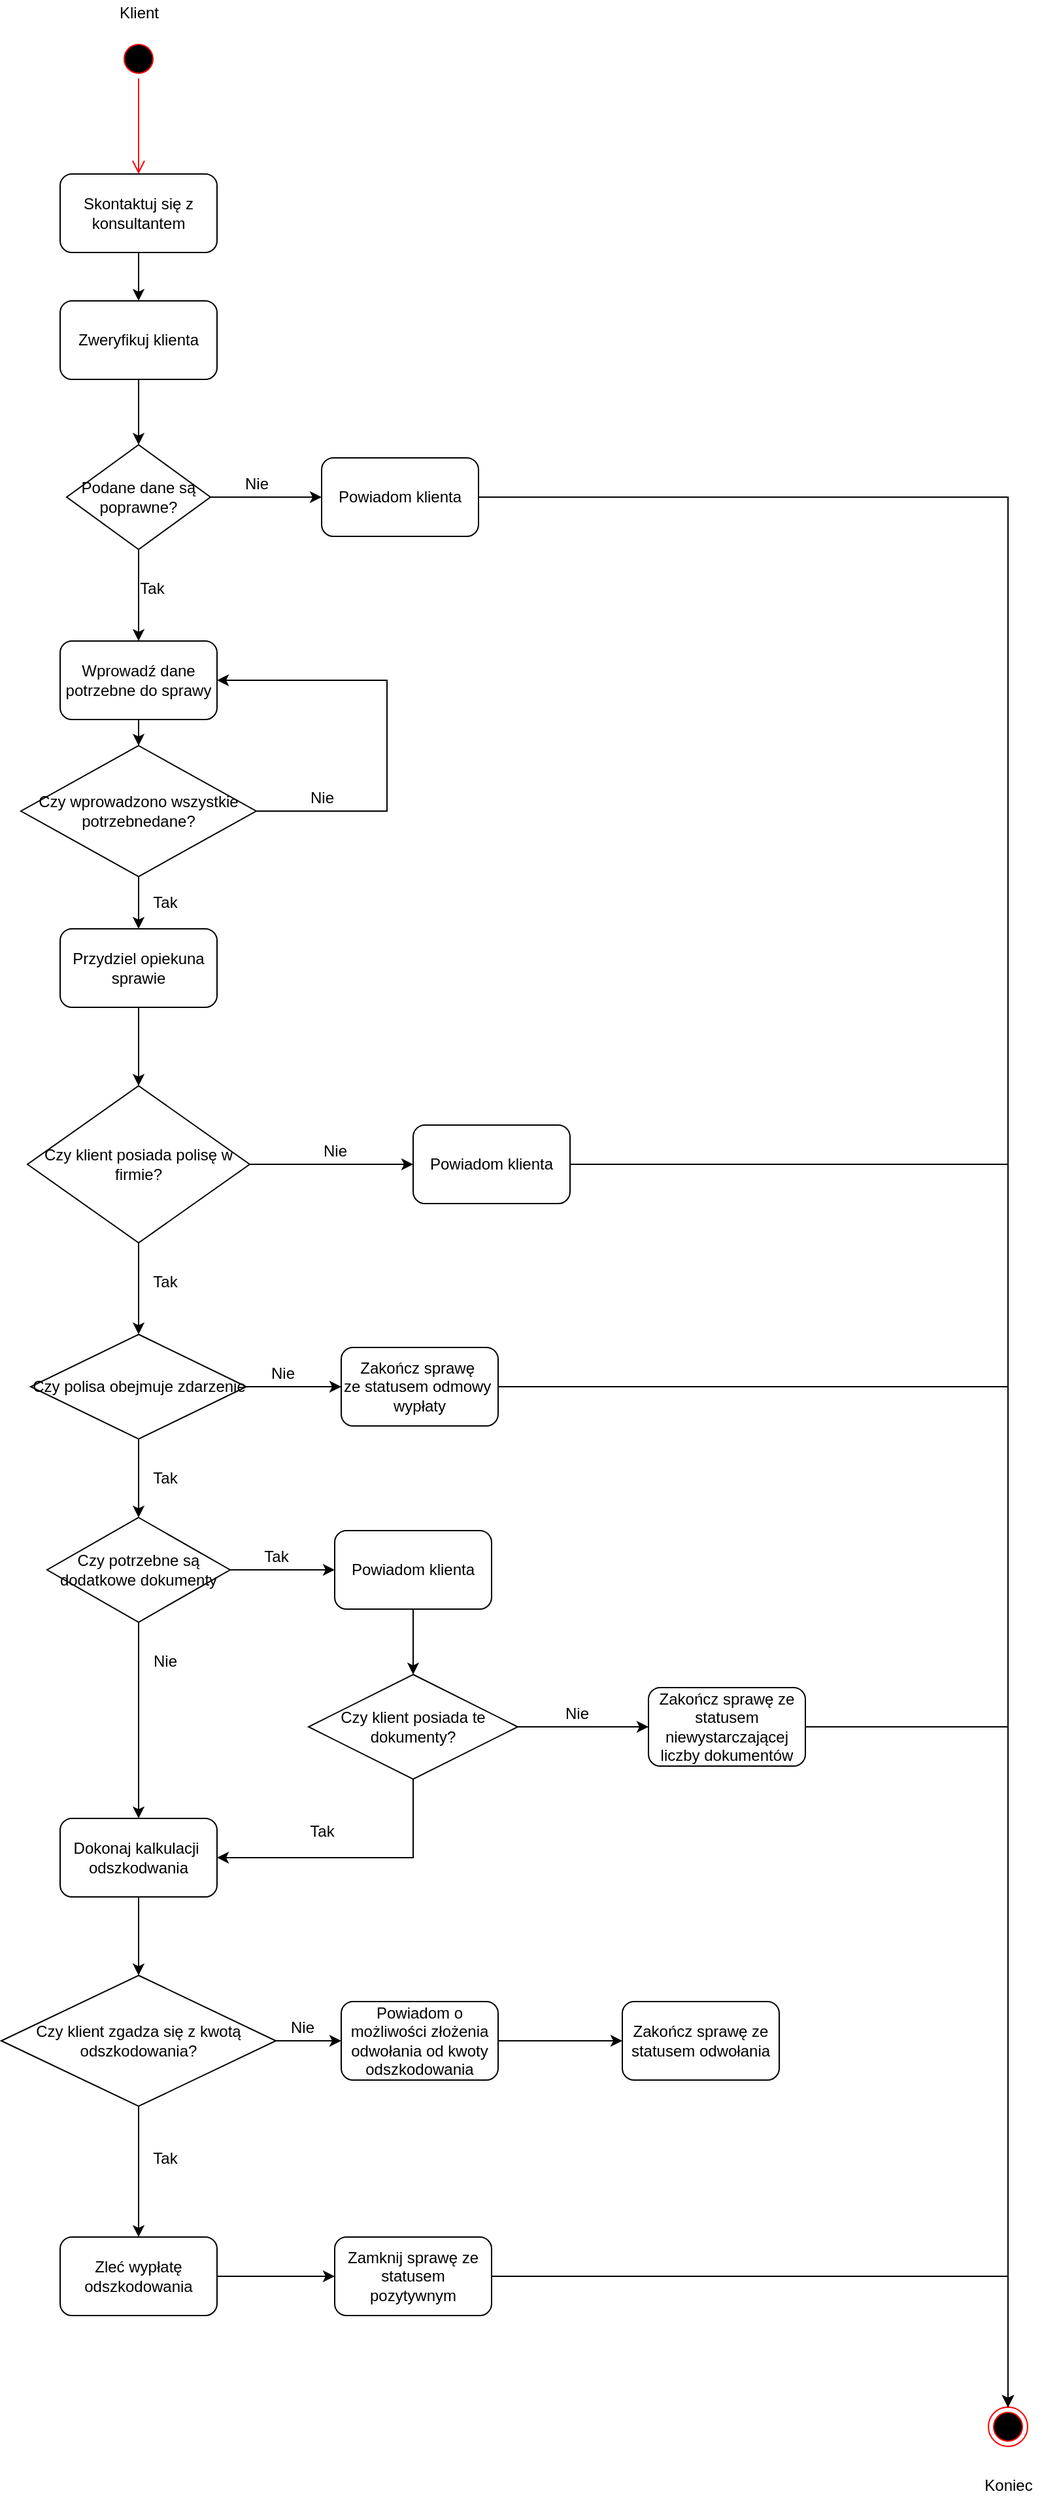 <mxfile version="14.5.6" type="device"><diagram name="Page-1" id="e7e014a7-5840-1c2e-5031-d8a46d1fe8dd"><mxGraphModel dx="1221" dy="645" grid="1" gridSize="10" guides="1" tooltips="1" connect="1" arrows="1" fold="1" page="1" pageScale="1" pageWidth="1169" pageHeight="826" background="#ffffff" math="0" shadow="0"><root><mxCell id="0"/><mxCell id="1" parent="0"/><mxCell id="u5Hw4c-dXjJ2FlritBbq-47" style="edgeStyle=orthogonalEdgeStyle;rounded=0;orthogonalLoop=1;jettySize=auto;html=1;" edge="1" parent="1" source="u5Hw4c-dXjJ2FlritBbq-41" target="u5Hw4c-dXjJ2FlritBbq-46"><mxGeometry relative="1" as="geometry"/></mxCell><mxCell id="u5Hw4c-dXjJ2FlritBbq-41" value="Skontaktuj się z konsultantem" style="rounded=1;whiteSpace=wrap;html=1;" vertex="1" parent="1"><mxGeometry x="110" y="153" width="120" height="60" as="geometry"/></mxCell><mxCell id="u5Hw4c-dXjJ2FlritBbq-42" value="Kli" style="ellipse;html=1;shape=startState;fillColor=#000000;strokeColor=#ff0000;" vertex="1" parent="1"><mxGeometry x="155" y="50" width="30" height="30" as="geometry"/></mxCell><mxCell id="u5Hw4c-dXjJ2FlritBbq-43" value="" style="edgeStyle=orthogonalEdgeStyle;html=1;verticalAlign=bottom;endArrow=open;endSize=8;strokeColor=#ff0000;entryX=0.5;entryY=0;entryDx=0;entryDy=0;" edge="1" source="u5Hw4c-dXjJ2FlritBbq-42" parent="1" target="u5Hw4c-dXjJ2FlritBbq-41"><mxGeometry relative="1" as="geometry"><mxPoint x="170" y="140" as="targetPoint"/></mxGeometry></mxCell><mxCell id="u5Hw4c-dXjJ2FlritBbq-44" value="Klient" style="text;html=1;align=center;verticalAlign=middle;resizable=0;points=[];autosize=1;" vertex="1" parent="1"><mxGeometry x="145" y="20" width="50" height="20" as="geometry"/></mxCell><mxCell id="u5Hw4c-dXjJ2FlritBbq-48" style="edgeStyle=orthogonalEdgeStyle;rounded=0;orthogonalLoop=1;jettySize=auto;html=1;" edge="1" parent="1" source="u5Hw4c-dXjJ2FlritBbq-45"><mxGeometry relative="1" as="geometry"><mxPoint x="310" y="400" as="targetPoint"/></mxGeometry></mxCell><mxCell id="u5Hw4c-dXjJ2FlritBbq-51" style="edgeStyle=orthogonalEdgeStyle;rounded=0;orthogonalLoop=1;jettySize=auto;html=1;entryX=0.5;entryY=0;entryDx=0;entryDy=0;" edge="1" parent="1" source="u5Hw4c-dXjJ2FlritBbq-45" target="u5Hw4c-dXjJ2FlritBbq-50"><mxGeometry relative="1" as="geometry"/></mxCell><mxCell id="u5Hw4c-dXjJ2FlritBbq-45" value="Podane dane są poprawne?" style="rhombus;whiteSpace=wrap;html=1;" vertex="1" parent="1"><mxGeometry x="115" y="360" width="110" height="80" as="geometry"/></mxCell><mxCell id="u5Hw4c-dXjJ2FlritBbq-54" style="edgeStyle=orthogonalEdgeStyle;rounded=0;orthogonalLoop=1;jettySize=auto;html=1;entryX=0.5;entryY=0;entryDx=0;entryDy=0;" edge="1" parent="1" source="u5Hw4c-dXjJ2FlritBbq-46" target="u5Hw4c-dXjJ2FlritBbq-45"><mxGeometry relative="1" as="geometry"/></mxCell><mxCell id="u5Hw4c-dXjJ2FlritBbq-46" value="Zweryfikuj klienta" style="rounded=1;whiteSpace=wrap;html=1;" vertex="1" parent="1"><mxGeometry x="110" y="250" width="120" height="60" as="geometry"/></mxCell><mxCell id="u5Hw4c-dXjJ2FlritBbq-75" style="edgeStyle=orthogonalEdgeStyle;rounded=0;orthogonalLoop=1;jettySize=auto;html=1;entryX=0.5;entryY=0;entryDx=0;entryDy=0;" edge="1" parent="1" source="u5Hw4c-dXjJ2FlritBbq-49" target="u5Hw4c-dXjJ2FlritBbq-66"><mxGeometry relative="1" as="geometry"/></mxCell><mxCell id="u5Hw4c-dXjJ2FlritBbq-49" value="Powiadom klienta" style="rounded=1;whiteSpace=wrap;html=1;" vertex="1" parent="1"><mxGeometry x="310" y="370" width="120" height="60" as="geometry"/></mxCell><mxCell id="u5Hw4c-dXjJ2FlritBbq-56" style="edgeStyle=orthogonalEdgeStyle;rounded=0;orthogonalLoop=1;jettySize=auto;html=1;" edge="1" parent="1" source="u5Hw4c-dXjJ2FlritBbq-50" target="u5Hw4c-dXjJ2FlritBbq-55"><mxGeometry relative="1" as="geometry"/></mxCell><mxCell id="u5Hw4c-dXjJ2FlritBbq-50" value="Wprowadź dane potrzebne do sprawy" style="rounded=1;whiteSpace=wrap;html=1;" vertex="1" parent="1"><mxGeometry x="110" y="510" width="120" height="60" as="geometry"/></mxCell><mxCell id="u5Hw4c-dXjJ2FlritBbq-52" value="Tak" style="text;html=1;align=center;verticalAlign=middle;resizable=0;points=[];autosize=1;" vertex="1" parent="1"><mxGeometry x="165" y="460" width="30" height="20" as="geometry"/></mxCell><mxCell id="u5Hw4c-dXjJ2FlritBbq-53" value="Nie" style="text;html=1;align=center;verticalAlign=middle;resizable=0;points=[];autosize=1;" vertex="1" parent="1"><mxGeometry x="245" y="380" width="30" height="20" as="geometry"/></mxCell><mxCell id="u5Hw4c-dXjJ2FlritBbq-57" style="edgeStyle=orthogonalEdgeStyle;rounded=0;orthogonalLoop=1;jettySize=auto;html=1;entryX=1;entryY=0.5;entryDx=0;entryDy=0;" edge="1" parent="1" source="u5Hw4c-dXjJ2FlritBbq-55" target="u5Hw4c-dXjJ2FlritBbq-50"><mxGeometry relative="1" as="geometry"><Array as="points"><mxPoint x="360" y="640"/><mxPoint x="360" y="540"/></Array></mxGeometry></mxCell><mxCell id="u5Hw4c-dXjJ2FlritBbq-60" style="edgeStyle=orthogonalEdgeStyle;rounded=0;orthogonalLoop=1;jettySize=auto;html=1;entryX=0.5;entryY=0;entryDx=0;entryDy=0;" edge="1" parent="1" source="u5Hw4c-dXjJ2FlritBbq-55" target="u5Hw4c-dXjJ2FlritBbq-59"><mxGeometry relative="1" as="geometry"/></mxCell><mxCell id="u5Hw4c-dXjJ2FlritBbq-55" value="Czy wprowadzono wszystkie potrzebnedane?" style="rhombus;whiteSpace=wrap;html=1;" vertex="1" parent="1"><mxGeometry x="80" y="590" width="180" height="100" as="geometry"/></mxCell><mxCell id="u5Hw4c-dXjJ2FlritBbq-58" value="Nie" style="text;html=1;align=center;verticalAlign=middle;resizable=0;points=[];autosize=1;" vertex="1" parent="1"><mxGeometry x="295" y="620" width="30" height="20" as="geometry"/></mxCell><mxCell id="u5Hw4c-dXjJ2FlritBbq-65" style="edgeStyle=orthogonalEdgeStyle;rounded=0;orthogonalLoop=1;jettySize=auto;html=1;entryX=0.5;entryY=0;entryDx=0;entryDy=0;" edge="1" parent="1" source="u5Hw4c-dXjJ2FlritBbq-59" target="u5Hw4c-dXjJ2FlritBbq-64"><mxGeometry relative="1" as="geometry"/></mxCell><mxCell id="u5Hw4c-dXjJ2FlritBbq-59" value="Przydziel opiekuna sprawie" style="rounded=1;whiteSpace=wrap;html=1;" vertex="1" parent="1"><mxGeometry x="110" y="730" width="120" height="60" as="geometry"/></mxCell><mxCell id="u5Hw4c-dXjJ2FlritBbq-62" value="Tak" style="text;html=1;align=center;verticalAlign=middle;resizable=0;points=[];autosize=1;" vertex="1" parent="1"><mxGeometry x="175" y="700" width="30" height="20" as="geometry"/></mxCell><mxCell id="u5Hw4c-dXjJ2FlritBbq-71" style="edgeStyle=orthogonalEdgeStyle;rounded=0;orthogonalLoop=1;jettySize=auto;html=1;entryX=0;entryY=0.5;entryDx=0;entryDy=0;" edge="1" parent="1" source="u5Hw4c-dXjJ2FlritBbq-64" target="u5Hw4c-dXjJ2FlritBbq-70"><mxGeometry relative="1" as="geometry"/></mxCell><mxCell id="u5Hw4c-dXjJ2FlritBbq-77" style="edgeStyle=orthogonalEdgeStyle;rounded=0;orthogonalLoop=1;jettySize=auto;html=1;entryX=0.5;entryY=0;entryDx=0;entryDy=0;" edge="1" parent="1" source="u5Hw4c-dXjJ2FlritBbq-64" target="u5Hw4c-dXjJ2FlritBbq-87"><mxGeometry relative="1" as="geometry"><mxPoint x="170" y="1050" as="targetPoint"/></mxGeometry></mxCell><mxCell id="u5Hw4c-dXjJ2FlritBbq-64" value="Czy klient posiada polisę w firmie?" style="rhombus;whiteSpace=wrap;html=1;" vertex="1" parent="1"><mxGeometry x="85" y="850" width="170" height="120" as="geometry"/></mxCell><mxCell id="u5Hw4c-dXjJ2FlritBbq-66" value="" style="ellipse;html=1;shape=endState;fillColor=#000000;strokeColor=#ff0000;" vertex="1" parent="1"><mxGeometry x="820" y="1860" width="30" height="30" as="geometry"/></mxCell><mxCell id="u5Hw4c-dXjJ2FlritBbq-73" style="edgeStyle=orthogonalEdgeStyle;rounded=0;orthogonalLoop=1;jettySize=auto;html=1;entryX=0.5;entryY=0;entryDx=0;entryDy=0;" edge="1" parent="1" source="u5Hw4c-dXjJ2FlritBbq-70" target="u5Hw4c-dXjJ2FlritBbq-66"><mxGeometry relative="1" as="geometry"/></mxCell><mxCell id="u5Hw4c-dXjJ2FlritBbq-70" value="Powiadom klienta" style="rounded=1;whiteSpace=wrap;html=1;" vertex="1" parent="1"><mxGeometry x="380" y="880" width="120" height="60" as="geometry"/></mxCell><mxCell id="u5Hw4c-dXjJ2FlritBbq-72" value="Nie" style="text;html=1;align=center;verticalAlign=middle;resizable=0;points=[];autosize=1;" vertex="1" parent="1"><mxGeometry x="305" y="890" width="30" height="20" as="geometry"/></mxCell><mxCell id="u5Hw4c-dXjJ2FlritBbq-74" value="Koniec" style="text;html=1;align=center;verticalAlign=middle;resizable=0;points=[];autosize=1;" vertex="1" parent="1"><mxGeometry x="810" y="1910" width="50" height="20" as="geometry"/></mxCell><mxCell id="u5Hw4c-dXjJ2FlritBbq-80" style="edgeStyle=orthogonalEdgeStyle;rounded=0;orthogonalLoop=1;jettySize=auto;html=1;entryX=0;entryY=0.5;entryDx=0;entryDy=0;exitX=1;exitY=0.5;exitDx=0;exitDy=0;" edge="1" parent="1" source="u5Hw4c-dXjJ2FlritBbq-87" target="u5Hw4c-dXjJ2FlritBbq-79"><mxGeometry relative="1" as="geometry"><mxPoint x="230" y="1080" as="sourcePoint"/></mxGeometry></mxCell><mxCell id="u5Hw4c-dXjJ2FlritBbq-78" value="Tak" style="text;html=1;align=center;verticalAlign=middle;resizable=0;points=[];autosize=1;" vertex="1" parent="1"><mxGeometry x="175" y="990" width="30" height="20" as="geometry"/></mxCell><mxCell id="u5Hw4c-dXjJ2FlritBbq-81" style="edgeStyle=orthogonalEdgeStyle;rounded=0;orthogonalLoop=1;jettySize=auto;html=1;entryX=0.5;entryY=0;entryDx=0;entryDy=0;" edge="1" parent="1" source="u5Hw4c-dXjJ2FlritBbq-79" target="u5Hw4c-dXjJ2FlritBbq-66"><mxGeometry relative="1" as="geometry"/></mxCell><mxCell id="u5Hw4c-dXjJ2FlritBbq-79" value="Zakończ sprawę&amp;nbsp;&lt;br&gt;ze statusem odmowy&amp;nbsp;&lt;br&gt;wypłaty" style="rounded=1;whiteSpace=wrap;html=1;" vertex="1" parent="1"><mxGeometry x="325" y="1050" width="120" height="60" as="geometry"/></mxCell><mxCell id="u5Hw4c-dXjJ2FlritBbq-82" value="Nie" style="text;html=1;align=center;verticalAlign=middle;resizable=0;points=[];autosize=1;" vertex="1" parent="1"><mxGeometry x="265" y="1060" width="30" height="20" as="geometry"/></mxCell><mxCell id="u5Hw4c-dXjJ2FlritBbq-108" style="edgeStyle=orthogonalEdgeStyle;rounded=0;orthogonalLoop=1;jettySize=auto;html=1;" edge="1" parent="1" source="u5Hw4c-dXjJ2FlritBbq-84" target="u5Hw4c-dXjJ2FlritBbq-107"><mxGeometry relative="1" as="geometry"/></mxCell><mxCell id="u5Hw4c-dXjJ2FlritBbq-84" value="Dokonaj kalkulacji&amp;nbsp; odszkodwania" style="rounded=1;whiteSpace=wrap;html=1;" vertex="1" parent="1"><mxGeometry x="110" y="1410" width="120" height="60" as="geometry"/></mxCell><mxCell id="u5Hw4c-dXjJ2FlritBbq-86" value="Tak" style="text;html=1;align=center;verticalAlign=middle;resizable=0;points=[];autosize=1;" vertex="1" parent="1"><mxGeometry x="175" y="1140" width="30" height="20" as="geometry"/></mxCell><mxCell id="u5Hw4c-dXjJ2FlritBbq-90" style="edgeStyle=orthogonalEdgeStyle;rounded=0;orthogonalLoop=1;jettySize=auto;html=1;entryX=0.5;entryY=0;entryDx=0;entryDy=0;" edge="1" parent="1" source="u5Hw4c-dXjJ2FlritBbq-87" target="u5Hw4c-dXjJ2FlritBbq-89"><mxGeometry relative="1" as="geometry"/></mxCell><mxCell id="u5Hw4c-dXjJ2FlritBbq-87" value="Czy polisa obejmuje zdarzenie" style="rhombus;whiteSpace=wrap;html=1;" vertex="1" parent="1"><mxGeometry x="87.5" y="1040" width="165" height="80" as="geometry"/></mxCell><mxCell id="u5Hw4c-dXjJ2FlritBbq-92" style="edgeStyle=orthogonalEdgeStyle;rounded=0;orthogonalLoop=1;jettySize=auto;html=1;" edge="1" parent="1" source="u5Hw4c-dXjJ2FlritBbq-89" target="u5Hw4c-dXjJ2FlritBbq-91"><mxGeometry relative="1" as="geometry"/></mxCell><mxCell id="u5Hw4c-dXjJ2FlritBbq-94" style="edgeStyle=orthogonalEdgeStyle;rounded=0;orthogonalLoop=1;jettySize=auto;html=1;" edge="1" parent="1" source="u5Hw4c-dXjJ2FlritBbq-89" target="u5Hw4c-dXjJ2FlritBbq-84"><mxGeometry relative="1" as="geometry"/></mxCell><mxCell id="u5Hw4c-dXjJ2FlritBbq-89" value="Czy potrzebne są dodatkowe dokumenty" style="rhombus;whiteSpace=wrap;html=1;" vertex="1" parent="1"><mxGeometry x="100" y="1180" width="140" height="80" as="geometry"/></mxCell><mxCell id="u5Hw4c-dXjJ2FlritBbq-97" style="edgeStyle=orthogonalEdgeStyle;rounded=0;orthogonalLoop=1;jettySize=auto;html=1;entryX=0.5;entryY=0;entryDx=0;entryDy=0;" edge="1" parent="1" source="u5Hw4c-dXjJ2FlritBbq-91" target="u5Hw4c-dXjJ2FlritBbq-96"><mxGeometry relative="1" as="geometry"/></mxCell><mxCell id="u5Hw4c-dXjJ2FlritBbq-91" value="Powiadom klienta" style="rounded=1;whiteSpace=wrap;html=1;" vertex="1" parent="1"><mxGeometry x="320" y="1190" width="120" height="60" as="geometry"/></mxCell><mxCell id="u5Hw4c-dXjJ2FlritBbq-93" value="Tak" style="text;html=1;align=center;verticalAlign=middle;resizable=0;points=[];autosize=1;" vertex="1" parent="1"><mxGeometry x="260" y="1200" width="30" height="20" as="geometry"/></mxCell><mxCell id="u5Hw4c-dXjJ2FlritBbq-95" value="Nie" style="text;html=1;align=center;verticalAlign=middle;resizable=0;points=[];autosize=1;" vertex="1" parent="1"><mxGeometry x="175" y="1280" width="30" height="20" as="geometry"/></mxCell><mxCell id="u5Hw4c-dXjJ2FlritBbq-98" style="edgeStyle=orthogonalEdgeStyle;rounded=0;orthogonalLoop=1;jettySize=auto;html=1;" edge="1" parent="1" source="u5Hw4c-dXjJ2FlritBbq-96" target="u5Hw4c-dXjJ2FlritBbq-84"><mxGeometry relative="1" as="geometry"><Array as="points"><mxPoint x="380" y="1440"/></Array></mxGeometry></mxCell><mxCell id="u5Hw4c-dXjJ2FlritBbq-102" style="edgeStyle=orthogonalEdgeStyle;rounded=0;orthogonalLoop=1;jettySize=auto;html=1;entryX=0;entryY=0.5;entryDx=0;entryDy=0;" edge="1" parent="1" source="u5Hw4c-dXjJ2FlritBbq-96" target="u5Hw4c-dXjJ2FlritBbq-101"><mxGeometry relative="1" as="geometry"/></mxCell><mxCell id="u5Hw4c-dXjJ2FlritBbq-96" value="Czy klient posiada te dokumenty?" style="rhombus;whiteSpace=wrap;html=1;" vertex="1" parent="1"><mxGeometry x="300" y="1300" width="160" height="80" as="geometry"/></mxCell><mxCell id="u5Hw4c-dXjJ2FlritBbq-100" value="Tak" style="text;html=1;align=center;verticalAlign=middle;resizable=0;points=[];autosize=1;" vertex="1" parent="1"><mxGeometry x="295" y="1410" width="30" height="20" as="geometry"/></mxCell><mxCell id="u5Hw4c-dXjJ2FlritBbq-105" style="edgeStyle=orthogonalEdgeStyle;rounded=0;orthogonalLoop=1;jettySize=auto;html=1;entryX=0.5;entryY=0;entryDx=0;entryDy=0;" edge="1" parent="1" source="u5Hw4c-dXjJ2FlritBbq-101" target="u5Hw4c-dXjJ2FlritBbq-66"><mxGeometry relative="1" as="geometry"/></mxCell><mxCell id="u5Hw4c-dXjJ2FlritBbq-101" value="Zakończ sprawę ze statusem niewystarczającej liczby dokumentów" style="rounded=1;whiteSpace=wrap;html=1;" vertex="1" parent="1"><mxGeometry x="560" y="1310" width="120" height="60" as="geometry"/></mxCell><mxCell id="u5Hw4c-dXjJ2FlritBbq-103" value="Nie" style="text;html=1;align=center;verticalAlign=middle;resizable=0;points=[];autosize=1;" vertex="1" parent="1"><mxGeometry x="490" y="1320" width="30" height="20" as="geometry"/></mxCell><mxCell id="u5Hw4c-dXjJ2FlritBbq-110" style="edgeStyle=orthogonalEdgeStyle;rounded=0;orthogonalLoop=1;jettySize=auto;html=1;entryX=0;entryY=0.5;entryDx=0;entryDy=0;" edge="1" parent="1" source="u5Hw4c-dXjJ2FlritBbq-107" target="u5Hw4c-dXjJ2FlritBbq-109"><mxGeometry relative="1" as="geometry"/></mxCell><mxCell id="u5Hw4c-dXjJ2FlritBbq-114" style="edgeStyle=orthogonalEdgeStyle;rounded=0;orthogonalLoop=1;jettySize=auto;html=1;" edge="1" parent="1" source="u5Hw4c-dXjJ2FlritBbq-107" target="u5Hw4c-dXjJ2FlritBbq-113"><mxGeometry relative="1" as="geometry"/></mxCell><mxCell id="u5Hw4c-dXjJ2FlritBbq-107" value="Czy klient zgadza się z kwotą odszkodowania?" style="rhombus;whiteSpace=wrap;html=1;" vertex="1" parent="1"><mxGeometry x="65" y="1530" width="210" height="100" as="geometry"/></mxCell><mxCell id="u5Hw4c-dXjJ2FlritBbq-112" style="edgeStyle=orthogonalEdgeStyle;rounded=0;orthogonalLoop=1;jettySize=auto;html=1;entryX=0;entryY=0.5;entryDx=0;entryDy=0;" edge="1" parent="1" source="u5Hw4c-dXjJ2FlritBbq-109" target="u5Hw4c-dXjJ2FlritBbq-111"><mxGeometry relative="1" as="geometry"/></mxCell><mxCell id="u5Hw4c-dXjJ2FlritBbq-109" value="Powiadom o możliwości złożenia odwołania od kwoty odszkodowania" style="rounded=1;whiteSpace=wrap;html=1;" vertex="1" parent="1"><mxGeometry x="325" y="1550" width="120" height="60" as="geometry"/></mxCell><mxCell id="u5Hw4c-dXjJ2FlritBbq-111" value="Zakończ sprawę ze statusem odwołania" style="rounded=1;whiteSpace=wrap;html=1;" vertex="1" parent="1"><mxGeometry x="540" y="1550" width="120" height="60" as="geometry"/></mxCell><mxCell id="u5Hw4c-dXjJ2FlritBbq-118" style="edgeStyle=orthogonalEdgeStyle;rounded=0;orthogonalLoop=1;jettySize=auto;html=1;entryX=0;entryY=0.5;entryDx=0;entryDy=0;" edge="1" parent="1" source="u5Hw4c-dXjJ2FlritBbq-113" target="u5Hw4c-dXjJ2FlritBbq-117"><mxGeometry relative="1" as="geometry"/></mxCell><mxCell id="u5Hw4c-dXjJ2FlritBbq-113" value="Zleć wypłatę odszkodowania" style="rounded=1;whiteSpace=wrap;html=1;" vertex="1" parent="1"><mxGeometry x="110" y="1730" width="120" height="60" as="geometry"/></mxCell><mxCell id="u5Hw4c-dXjJ2FlritBbq-115" value="Nie" style="text;html=1;align=center;verticalAlign=middle;resizable=0;points=[];autosize=1;" vertex="1" parent="1"><mxGeometry x="280" y="1560" width="30" height="20" as="geometry"/></mxCell><mxCell id="u5Hw4c-dXjJ2FlritBbq-116" value="Tak" style="text;html=1;align=center;verticalAlign=middle;resizable=0;points=[];autosize=1;" vertex="1" parent="1"><mxGeometry x="175" y="1660" width="30" height="20" as="geometry"/></mxCell><mxCell id="u5Hw4c-dXjJ2FlritBbq-119" style="edgeStyle=orthogonalEdgeStyle;rounded=0;orthogonalLoop=1;jettySize=auto;html=1;entryX=0.5;entryY=0;entryDx=0;entryDy=0;" edge="1" parent="1" source="u5Hw4c-dXjJ2FlritBbq-117" target="u5Hw4c-dXjJ2FlritBbq-66"><mxGeometry relative="1" as="geometry"/></mxCell><mxCell id="u5Hw4c-dXjJ2FlritBbq-117" value="Zamknij sprawę ze statusem pozytywnym" style="rounded=1;whiteSpace=wrap;html=1;" vertex="1" parent="1"><mxGeometry x="320" y="1730" width="120" height="60" as="geometry"/></mxCell></root></mxGraphModel></diagram></mxfile>